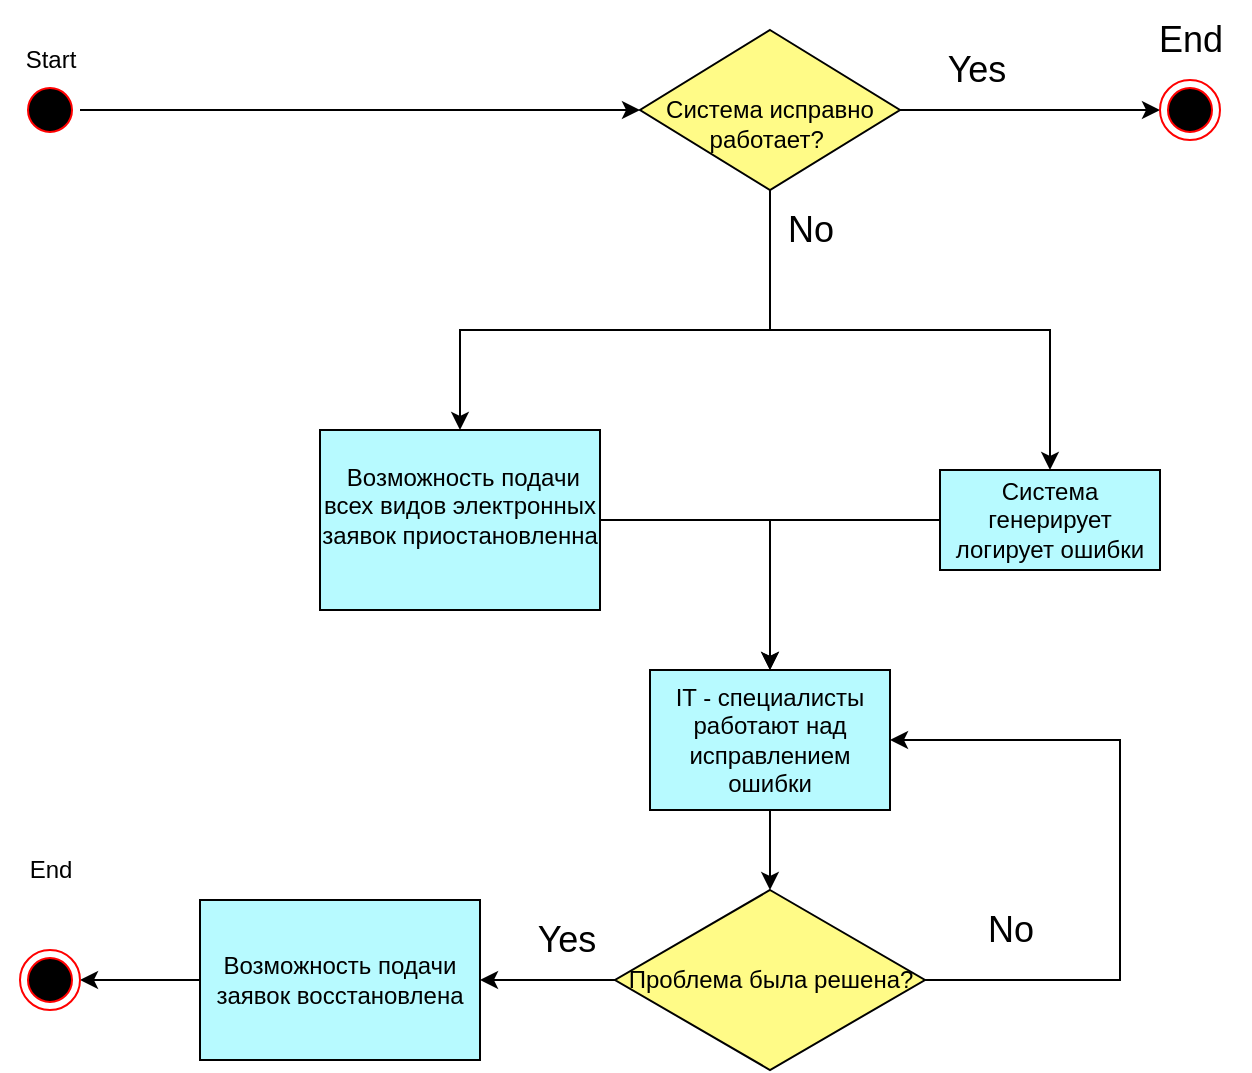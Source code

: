 <mxfile version="26.2.9">
  <diagram name="Page-1" id="Kzf7MEEWa-6GBh0mOAbA">
    <mxGraphModel dx="816" dy="1599" grid="1" gridSize="10" guides="1" tooltips="1" connect="1" arrows="1" fold="1" page="1" pageScale="1" pageWidth="827" pageHeight="1169" math="0" shadow="0">
      <root>
        <mxCell id="0" />
        <mxCell id="1" parent="0" />
        <mxCell id="c2U-mr6y9Jk8_JyGXo_v-31" style="edgeStyle=orthogonalEdgeStyle;rounded=0;orthogonalLoop=1;jettySize=auto;html=1;entryX=0;entryY=0.5;entryDx=0;entryDy=0;" edge="1" parent="1" source="c2U-mr6y9Jk8_JyGXo_v-2" target="c2U-mr6y9Jk8_JyGXo_v-27">
          <mxGeometry relative="1" as="geometry" />
        </mxCell>
        <mxCell id="c2U-mr6y9Jk8_JyGXo_v-2" value="" style="ellipse;html=1;shape=startState;fillColor=#000000;strokeColor=#ff0000;" vertex="1" parent="1">
          <mxGeometry x="10" y="25" width="30" height="30" as="geometry" />
        </mxCell>
        <mxCell id="c2U-mr6y9Jk8_JyGXo_v-4" value="Start" style="text;html=1;align=center;verticalAlign=middle;resizable=0;points=[];autosize=1;strokeColor=none;fillColor=none;" vertex="1" parent="1">
          <mxGeometry width="50" height="30" as="geometry" />
        </mxCell>
        <mxCell id="c2U-mr6y9Jk8_JyGXo_v-45" style="edgeStyle=orthogonalEdgeStyle;rounded=0;orthogonalLoop=1;jettySize=auto;html=1;entryX=0.5;entryY=0;entryDx=0;entryDy=0;" edge="1" parent="1" source="c2U-mr6y9Jk8_JyGXo_v-5" target="c2U-mr6y9Jk8_JyGXo_v-7">
          <mxGeometry relative="1" as="geometry" />
        </mxCell>
        <mxCell id="c2U-mr6y9Jk8_JyGXo_v-5" value="Система генерирует логирует ошибки" style="html=1;whiteSpace=wrap;fillColor=#B7FAFF;" vertex="1" parent="1">
          <mxGeometry x="470" y="220" width="110" height="50" as="geometry" />
        </mxCell>
        <mxCell id="c2U-mr6y9Jk8_JyGXo_v-10" value="" style="edgeStyle=orthogonalEdgeStyle;rounded=0;orthogonalLoop=1;jettySize=auto;html=1;" edge="1" parent="1" source="c2U-mr6y9Jk8_JyGXo_v-7" target="c2U-mr6y9Jk8_JyGXo_v-9">
          <mxGeometry relative="1" as="geometry" />
        </mxCell>
        <mxCell id="c2U-mr6y9Jk8_JyGXo_v-7" value="IT - специалисты работают над исправлением ошибки" style="html=1;whiteSpace=wrap;fillColor=#B7FAFF;" vertex="1" parent="1">
          <mxGeometry x="325" y="320" width="120" height="70" as="geometry" />
        </mxCell>
        <mxCell id="c2U-mr6y9Jk8_JyGXo_v-13" value="" style="edgeStyle=orthogonalEdgeStyle;rounded=0;orthogonalLoop=1;jettySize=auto;html=1;" edge="1" parent="1" source="c2U-mr6y9Jk8_JyGXo_v-9" target="c2U-mr6y9Jk8_JyGXo_v-12">
          <mxGeometry relative="1" as="geometry" />
        </mxCell>
        <mxCell id="c2U-mr6y9Jk8_JyGXo_v-36" style="edgeStyle=orthogonalEdgeStyle;rounded=0;orthogonalLoop=1;jettySize=auto;html=1;entryX=1;entryY=0.5;entryDx=0;entryDy=0;" edge="1" parent="1" source="c2U-mr6y9Jk8_JyGXo_v-9" target="c2U-mr6y9Jk8_JyGXo_v-7">
          <mxGeometry relative="1" as="geometry">
            <Array as="points">
              <mxPoint x="560" y="475" />
              <mxPoint x="560" y="355" />
            </Array>
          </mxGeometry>
        </mxCell>
        <mxCell id="c2U-mr6y9Jk8_JyGXo_v-9" value="Проблема была решена?" style="rhombus;whiteSpace=wrap;html=1;fillColor=#FFFB87;" vertex="1" parent="1">
          <mxGeometry x="307.5" y="430" width="155" height="90" as="geometry" />
        </mxCell>
        <mxCell id="c2U-mr6y9Jk8_JyGXo_v-26" style="edgeStyle=orthogonalEdgeStyle;rounded=0;orthogonalLoop=1;jettySize=auto;html=1;" edge="1" parent="1" source="c2U-mr6y9Jk8_JyGXo_v-12" target="c2U-mr6y9Jk8_JyGXo_v-24">
          <mxGeometry relative="1" as="geometry" />
        </mxCell>
        <mxCell id="c2U-mr6y9Jk8_JyGXo_v-12" value="Возможность подачи заявок восстановлена" style="whiteSpace=wrap;html=1;fillColor=#B7FAFF;" vertex="1" parent="1">
          <mxGeometry x="100" y="435" width="140" height="80" as="geometry" />
        </mxCell>
        <mxCell id="c2U-mr6y9Jk8_JyGXo_v-16" value="&lt;font style=&quot;font-size: 18px;&quot;&gt;Yes&lt;/font&gt;" style="text;html=1;align=center;verticalAlign=middle;resizable=0;points=[];autosize=1;strokeColor=none;fillColor=none;" vertex="1" parent="1">
          <mxGeometry x="257.5" y="435" width="50" height="40" as="geometry" />
        </mxCell>
        <mxCell id="c2U-mr6y9Jk8_JyGXo_v-17" value="&lt;font style=&quot;font-size: 18px;&quot;&gt;No&lt;/font&gt;" style="text;html=1;align=center;verticalAlign=middle;resizable=0;points=[];autosize=1;strokeColor=none;fillColor=none;" vertex="1" parent="1">
          <mxGeometry x="480" y="430" width="50" height="40" as="geometry" />
        </mxCell>
        <mxCell id="c2U-mr6y9Jk8_JyGXo_v-24" value="" style="ellipse;html=1;shape=endState;fillColor=#000000;strokeColor=#ff0000;" vertex="1" parent="1">
          <mxGeometry x="10" y="460" width="30" height="30" as="geometry" />
        </mxCell>
        <mxCell id="c2U-mr6y9Jk8_JyGXo_v-25" value="End" style="text;html=1;align=center;verticalAlign=middle;resizable=0;points=[];autosize=1;strokeColor=none;fillColor=none;" vertex="1" parent="1">
          <mxGeometry x="5" y="405" width="40" height="30" as="geometry" />
        </mxCell>
        <mxCell id="c2U-mr6y9Jk8_JyGXo_v-47" style="edgeStyle=orthogonalEdgeStyle;rounded=0;orthogonalLoop=1;jettySize=auto;html=1;entryX=0.5;entryY=0;entryDx=0;entryDy=0;" edge="1" parent="1" source="c2U-mr6y9Jk8_JyGXo_v-27" target="c2U-mr6y9Jk8_JyGXo_v-5">
          <mxGeometry relative="1" as="geometry">
            <Array as="points">
              <mxPoint x="385" y="150" />
              <mxPoint x="525" y="150" />
            </Array>
          </mxGeometry>
        </mxCell>
        <mxCell id="c2U-mr6y9Jk8_JyGXo_v-54" style="edgeStyle=orthogonalEdgeStyle;rounded=0;orthogonalLoop=1;jettySize=auto;html=1;entryX=0;entryY=0.5;entryDx=0;entryDy=0;" edge="1" parent="1" source="c2U-mr6y9Jk8_JyGXo_v-27" target="c2U-mr6y9Jk8_JyGXo_v-51">
          <mxGeometry relative="1" as="geometry" />
        </mxCell>
        <mxCell id="c2U-mr6y9Jk8_JyGXo_v-57" style="edgeStyle=orthogonalEdgeStyle;rounded=0;orthogonalLoop=1;jettySize=auto;html=1;" edge="1" parent="1" source="c2U-mr6y9Jk8_JyGXo_v-27" target="c2U-mr6y9Jk8_JyGXo_v-29">
          <mxGeometry relative="1" as="geometry">
            <Array as="points">
              <mxPoint x="385" y="150" />
              <mxPoint x="230" y="150" />
            </Array>
          </mxGeometry>
        </mxCell>
        <mxCell id="c2U-mr6y9Jk8_JyGXo_v-27" value="&lt;div&gt;&lt;br&gt;&lt;/div&gt;Система исправно работает?&amp;nbsp;" style="rhombus;whiteSpace=wrap;html=1;fillColor=#FFFB87;" vertex="1" parent="1">
          <mxGeometry x="320" width="130" height="80" as="geometry" />
        </mxCell>
        <mxCell id="c2U-mr6y9Jk8_JyGXo_v-44" style="edgeStyle=orthogonalEdgeStyle;rounded=0;orthogonalLoop=1;jettySize=auto;html=1;entryX=0.5;entryY=0;entryDx=0;entryDy=0;" edge="1" parent="1" source="c2U-mr6y9Jk8_JyGXo_v-29" target="c2U-mr6y9Jk8_JyGXo_v-7">
          <mxGeometry relative="1" as="geometry" />
        </mxCell>
        <mxCell id="c2U-mr6y9Jk8_JyGXo_v-29" value="&amp;nbsp;Возможность подачи всех видов электронных заявок приостановленна&lt;div&gt;&lt;br&gt;&lt;/div&gt;" style="whiteSpace=wrap;html=1;fillColor=#B7FAFF;" vertex="1" parent="1">
          <mxGeometry x="160" y="200" width="140" height="90" as="geometry" />
        </mxCell>
        <mxCell id="c2U-mr6y9Jk8_JyGXo_v-48" value="&lt;font style=&quot;font-size: 18px;&quot;&gt;End&lt;/font&gt;" style="text;html=1;align=center;verticalAlign=middle;resizable=0;points=[];autosize=1;strokeColor=none;fillColor=none;" vertex="1" parent="1">
          <mxGeometry x="565" y="-15" width="60" height="40" as="geometry" />
        </mxCell>
        <mxCell id="c2U-mr6y9Jk8_JyGXo_v-51" value="" style="ellipse;html=1;shape=endState;fillColor=#000000;strokeColor=#ff0000;" vertex="1" parent="1">
          <mxGeometry x="580" y="25" width="30" height="30" as="geometry" />
        </mxCell>
        <mxCell id="c2U-mr6y9Jk8_JyGXo_v-59" value="&lt;font style=&quot;font-size: 18px;&quot;&gt;No&lt;/font&gt;" style="text;html=1;align=center;verticalAlign=middle;resizable=0;points=[];autosize=1;strokeColor=none;fillColor=none;" vertex="1" parent="1">
          <mxGeometry x="380" y="80" width="50" height="40" as="geometry" />
        </mxCell>
        <mxCell id="c2U-mr6y9Jk8_JyGXo_v-60" value="&lt;font style=&quot;font-size: 18px;&quot;&gt;Yes&lt;/font&gt;" style="text;html=1;align=center;verticalAlign=middle;resizable=0;points=[];autosize=1;strokeColor=none;fillColor=none;" vertex="1" parent="1">
          <mxGeometry x="462.5" width="50" height="40" as="geometry" />
        </mxCell>
      </root>
    </mxGraphModel>
  </diagram>
</mxfile>
